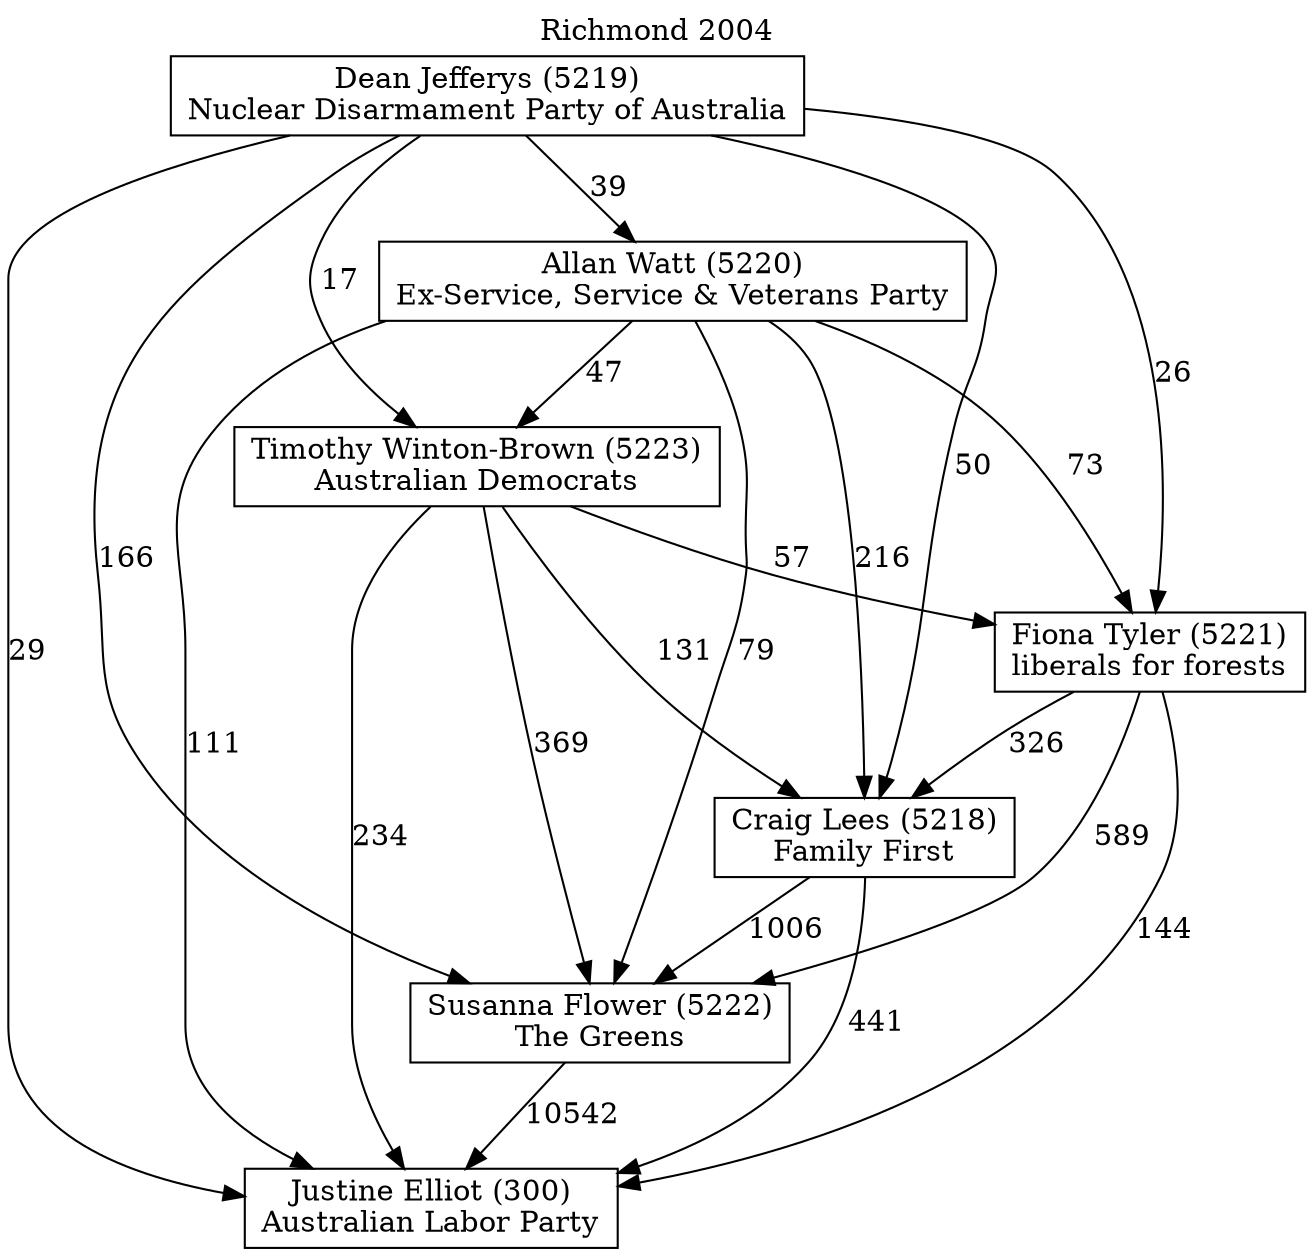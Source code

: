 // House preference flow
digraph "Justine Elliot (300)_Richmond_2004" {
	graph [label="Richmond 2004" labelloc=t mclimit=10]
	node [shape=box]
	"Justine Elliot (300)" [label="Justine Elliot (300)
Australian Labor Party"]
	"Susanna Flower (5222)" [label="Susanna Flower (5222)
The Greens"]
	"Craig Lees (5218)" [label="Craig Lees (5218)
Family First"]
	"Fiona Tyler (5221)" [label="Fiona Tyler (5221)
liberals for forests"]
	"Timothy Winton-Brown (5223)" [label="Timothy Winton-Brown (5223)
Australian Democrats"]
	"Allan Watt (5220)" [label="Allan Watt (5220)
Ex-Service, Service & Veterans Party"]
	"Dean Jefferys (5219)" [label="Dean Jefferys (5219)
Nuclear Disarmament Party of Australia"]
	"Susanna Flower (5222)" -> "Justine Elliot (300)" [label=10542]
	"Craig Lees (5218)" -> "Susanna Flower (5222)" [label=1006]
	"Fiona Tyler (5221)" -> "Craig Lees (5218)" [label=326]
	"Timothy Winton-Brown (5223)" -> "Fiona Tyler (5221)" [label=57]
	"Allan Watt (5220)" -> "Timothy Winton-Brown (5223)" [label=47]
	"Dean Jefferys (5219)" -> "Allan Watt (5220)" [label=39]
	"Craig Lees (5218)" -> "Justine Elliot (300)" [label=441]
	"Fiona Tyler (5221)" -> "Justine Elliot (300)" [label=144]
	"Timothy Winton-Brown (5223)" -> "Justine Elliot (300)" [label=234]
	"Allan Watt (5220)" -> "Justine Elliot (300)" [label=111]
	"Dean Jefferys (5219)" -> "Justine Elliot (300)" [label=29]
	"Dean Jefferys (5219)" -> "Timothy Winton-Brown (5223)" [label=17]
	"Allan Watt (5220)" -> "Fiona Tyler (5221)" [label=73]
	"Dean Jefferys (5219)" -> "Fiona Tyler (5221)" [label=26]
	"Timothy Winton-Brown (5223)" -> "Craig Lees (5218)" [label=131]
	"Allan Watt (5220)" -> "Craig Lees (5218)" [label=216]
	"Dean Jefferys (5219)" -> "Craig Lees (5218)" [label=50]
	"Fiona Tyler (5221)" -> "Susanna Flower (5222)" [label=589]
	"Timothy Winton-Brown (5223)" -> "Susanna Flower (5222)" [label=369]
	"Allan Watt (5220)" -> "Susanna Flower (5222)" [label=79]
	"Dean Jefferys (5219)" -> "Susanna Flower (5222)" [label=166]
}
